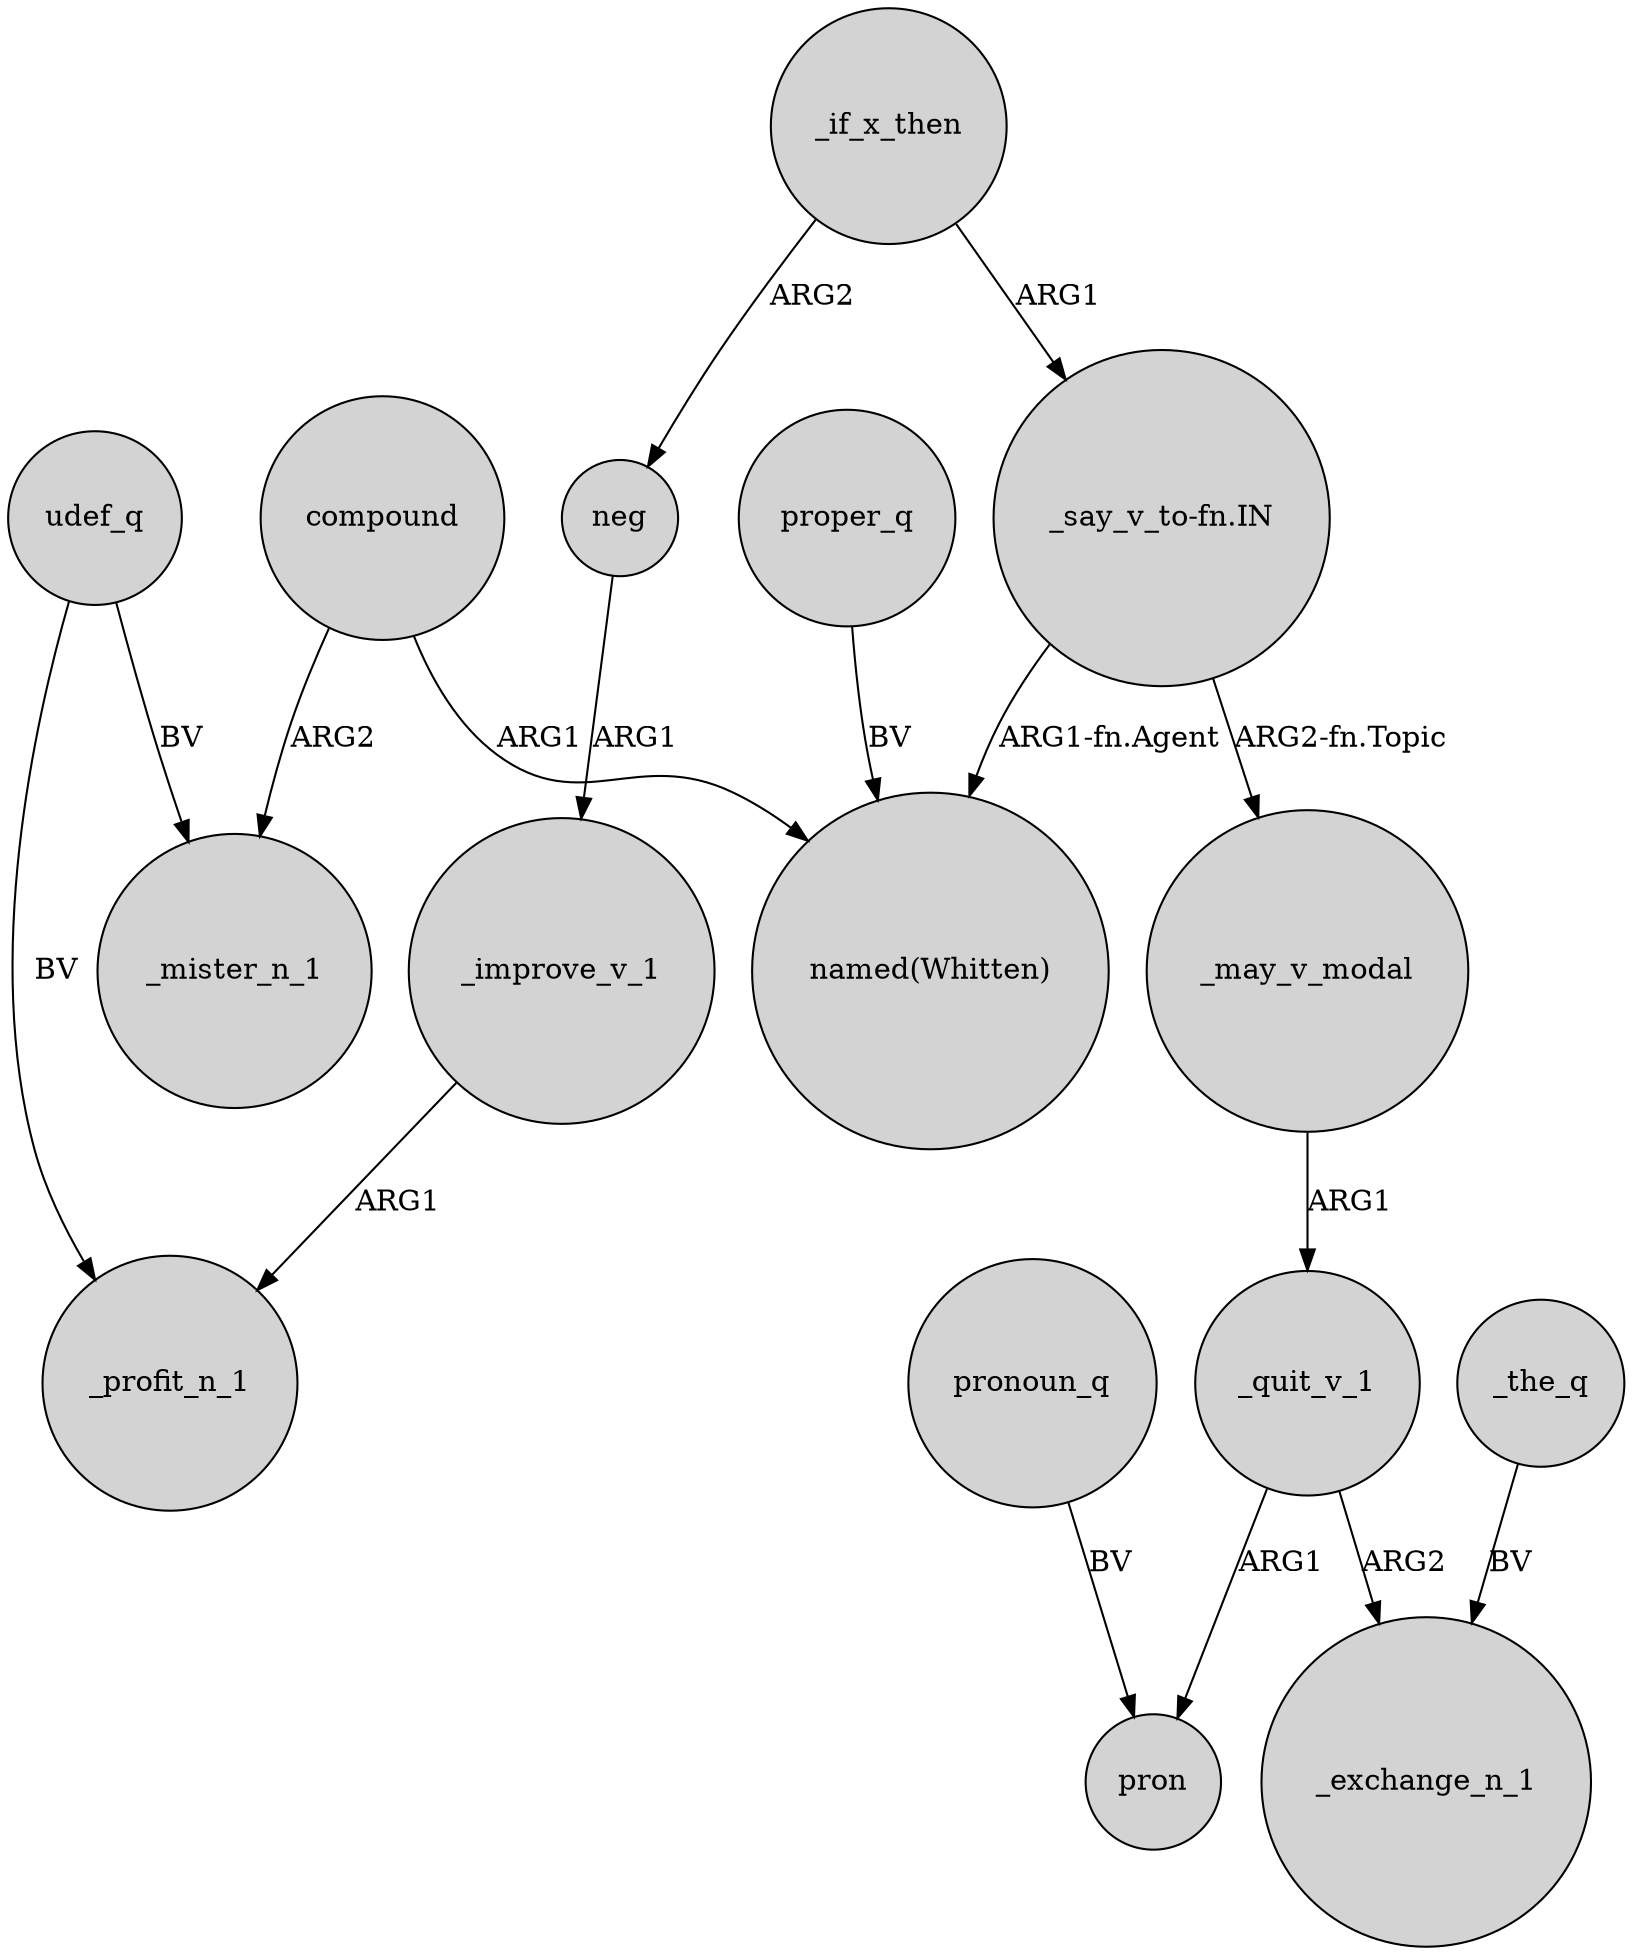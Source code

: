digraph {
	node [shape=circle style=filled]
	udef_q -> _mister_n_1 [label=BV]
	"_say_v_to-fn.IN" -> _may_v_modal [label="ARG2-fn.Topic"]
	proper_q -> "named(Whitten)" [label=BV]
	_quit_v_1 -> pron [label=ARG1]
	udef_q -> _profit_n_1 [label=BV]
	_quit_v_1 -> _exchange_n_1 [label=ARG2]
	pronoun_q -> pron [label=BV]
	compound -> _mister_n_1 [label=ARG2]
	"_say_v_to-fn.IN" -> "named(Whitten)" [label="ARG1-fn.Agent"]
	compound -> "named(Whitten)" [label=ARG1]
	neg -> _improve_v_1 [label=ARG1]
	_may_v_modal -> _quit_v_1 [label=ARG1]
	_if_x_then -> neg [label=ARG2]
	_if_x_then -> "_say_v_to-fn.IN" [label=ARG1]
	_the_q -> _exchange_n_1 [label=BV]
	_improve_v_1 -> _profit_n_1 [label=ARG1]
}
